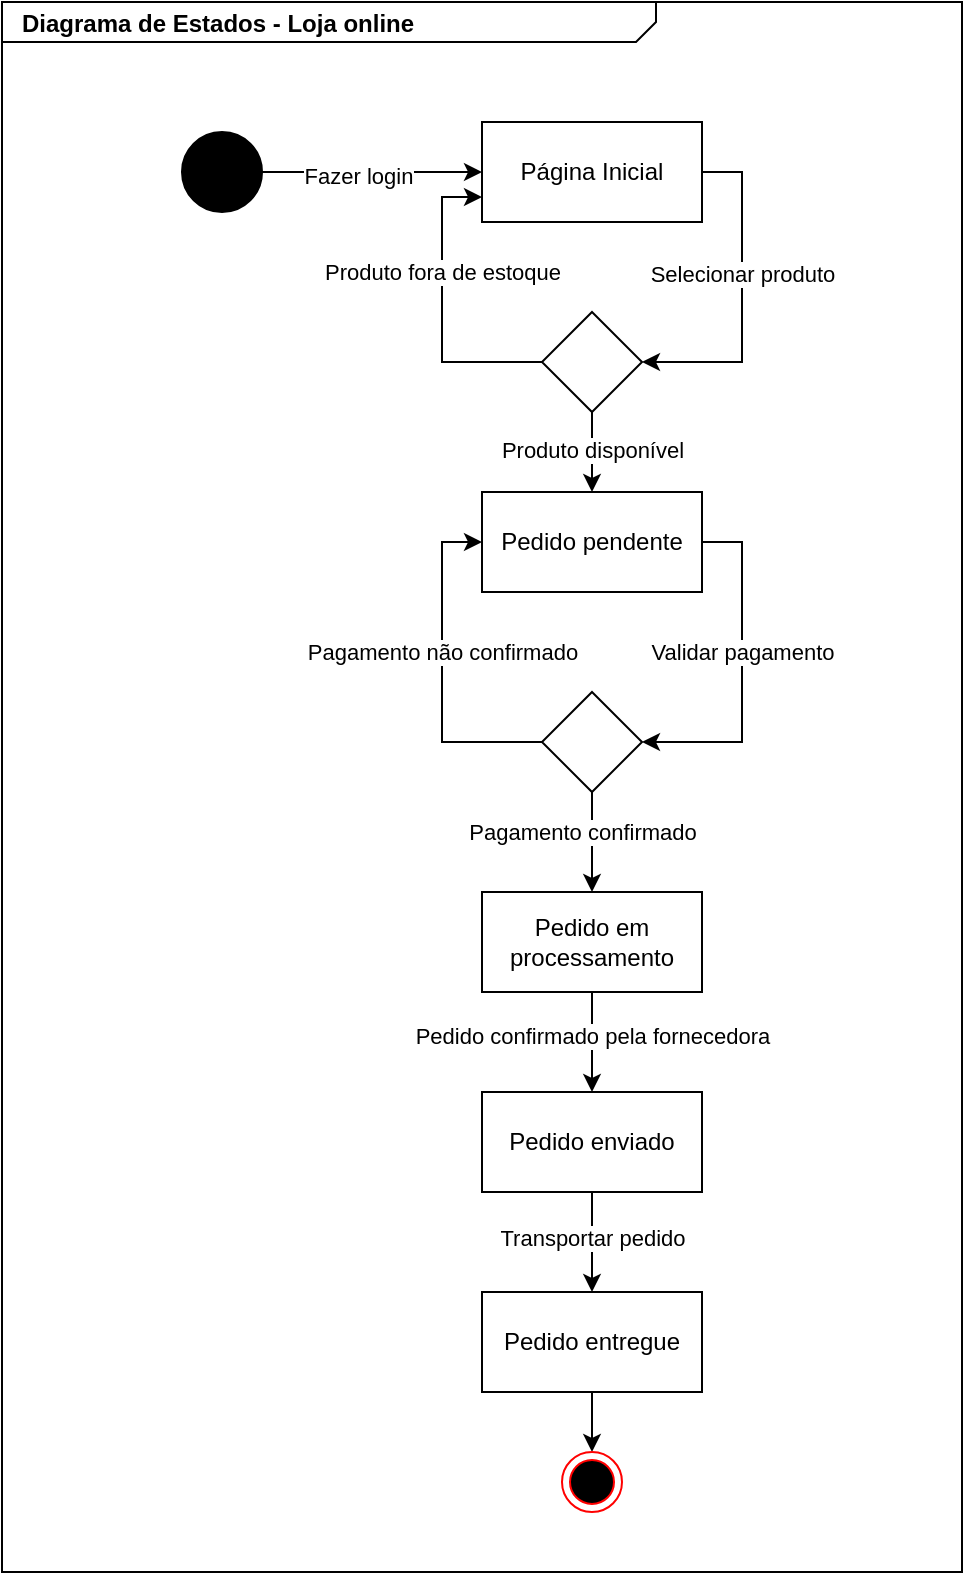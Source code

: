 <mxfile version="22.1.7" type="github">
  <diagram name="Page-1" id="929967ad-93f9-6ef4-fab6-5d389245f69c">
    <mxGraphModel dx="1434" dy="790" grid="1" gridSize="10" guides="1" tooltips="1" connect="1" arrows="1" fold="1" page="1" pageScale="1.5" pageWidth="1169" pageHeight="826" background="none" math="0" shadow="0">
      <root>
        <mxCell id="0" style=";html=1;" />
        <mxCell id="1" style=";html=1;" parent="0" />
        <mxCell id="1672d66443f91eb5-1" value="&lt;p style=&quot;margin: 0px ; margin-top: 4px ; margin-left: 10px ; text-align: left&quot;&gt;&lt;b&gt;Diagrama de Estados - Loja online&lt;/b&gt;&lt;/p&gt;" style="html=1;strokeWidth=1;shape=mxgraph.sysml.package;html=1;overflow=fill;whiteSpace=wrap;fillColor=none;gradientColor=none;fontSize=12;align=center;labelX=327.64;" parent="1" vertex="1">
          <mxGeometry x="360" y="295" width="480" height="785" as="geometry" />
        </mxCell>
        <mxCell id="X0gHqfLgkpIM83x34FGb-7" style="edgeStyle=orthogonalEdgeStyle;rounded=0;orthogonalLoop=1;jettySize=auto;html=1;exitX=1;exitY=0.5;exitDx=0;exitDy=0;entryX=0;entryY=0.5;entryDx=0;entryDy=0;" parent="1" source="X0gHqfLgkpIM83x34FGb-1" target="X0gHqfLgkpIM83x34FGb-2" edge="1">
          <mxGeometry relative="1" as="geometry" />
        </mxCell>
        <mxCell id="X0gHqfLgkpIM83x34FGb-8" value="Fazer login" style="edgeLabel;html=1;align=center;verticalAlign=middle;resizable=0;points=[];" parent="X0gHqfLgkpIM83x34FGb-7" vertex="1" connectable="0">
          <mxGeometry x="-0.133" y="-2" relative="1" as="geometry">
            <mxPoint as="offset" />
          </mxGeometry>
        </mxCell>
        <mxCell id="X0gHqfLgkpIM83x34FGb-1" value="" style="ellipse;whiteSpace=wrap;html=1;rounded=0;shadow=0;comic=0;labelBackgroundColor=none;strokeWidth=1;fillColor=#000000;fontFamily=Verdana;fontSize=12;align=center;" parent="1" vertex="1">
          <mxGeometry x="450" y="360" width="40" height="40" as="geometry" />
        </mxCell>
        <mxCell id="X0gHqfLgkpIM83x34FGb-10" style="edgeStyle=orthogonalEdgeStyle;rounded=0;orthogonalLoop=1;jettySize=auto;html=1;exitX=1;exitY=0.5;exitDx=0;exitDy=0;entryX=1;entryY=0.5;entryDx=0;entryDy=0;" parent="1" source="X0gHqfLgkpIM83x34FGb-2" target="X0gHqfLgkpIM83x34FGb-22" edge="1">
          <mxGeometry relative="1" as="geometry">
            <mxPoint x="655" y="490" as="targetPoint" />
          </mxGeometry>
        </mxCell>
        <mxCell id="X0gHqfLgkpIM83x34FGb-11" value="Selecionar produto" style="edgeLabel;html=1;align=center;verticalAlign=middle;resizable=0;points=[];" parent="X0gHqfLgkpIM83x34FGb-10" vertex="1" connectable="0">
          <mxGeometry x="0.169" y="-2" relative="1" as="geometry">
            <mxPoint x="2" y="-26" as="offset" />
          </mxGeometry>
        </mxCell>
        <mxCell id="X0gHqfLgkpIM83x34FGb-2" value="Página Inicial" style="html=1;whiteSpace=wrap;" parent="1" vertex="1">
          <mxGeometry x="600" y="355" width="110" height="50" as="geometry" />
        </mxCell>
        <mxCell id="X0gHqfLgkpIM83x34FGb-34" style="edgeStyle=orthogonalEdgeStyle;rounded=0;orthogonalLoop=1;jettySize=auto;html=1;entryX=1;entryY=0.5;entryDx=0;entryDy=0;exitX=1;exitY=0.5;exitDx=0;exitDy=0;" parent="1" source="X0gHqfLgkpIM83x34FGb-12" target="X0gHqfLgkpIM83x34FGb-33" edge="1">
          <mxGeometry relative="1" as="geometry" />
        </mxCell>
        <mxCell id="X0gHqfLgkpIM83x34FGb-35" value="Validar pagamento" style="edgeLabel;html=1;align=center;verticalAlign=middle;resizable=0;points=[];" parent="X0gHqfLgkpIM83x34FGb-34" vertex="1" connectable="0">
          <mxGeometry x="-0.2" relative="1" as="geometry">
            <mxPoint y="7" as="offset" />
          </mxGeometry>
        </mxCell>
        <mxCell id="X0gHqfLgkpIM83x34FGb-12" value="Pedido pendente" style="html=1;whiteSpace=wrap;" parent="1" vertex="1">
          <mxGeometry x="600" y="540" width="110" height="50" as="geometry" />
        </mxCell>
        <mxCell id="X0gHqfLgkpIM83x34FGb-39" style="edgeStyle=orthogonalEdgeStyle;rounded=0;orthogonalLoop=1;jettySize=auto;html=1;entryX=0.5;entryY=0;entryDx=0;entryDy=0;" parent="1" source="X0gHqfLgkpIM83x34FGb-13" target="X0gHqfLgkpIM83x34FGb-14" edge="1">
          <mxGeometry relative="1" as="geometry" />
        </mxCell>
        <mxCell id="X0gHqfLgkpIM83x34FGb-42" value="Pedido confirmado pela fornecedora" style="edgeLabel;html=1;align=center;verticalAlign=middle;resizable=0;points=[];" parent="X0gHqfLgkpIM83x34FGb-39" vertex="1" connectable="0">
          <mxGeometry x="-0.55" y="2" relative="1" as="geometry">
            <mxPoint x="-2" y="11" as="offset" />
          </mxGeometry>
        </mxCell>
        <mxCell id="X0gHqfLgkpIM83x34FGb-13" value="Pedido em processamento" style="html=1;whiteSpace=wrap;" parent="1" vertex="1">
          <mxGeometry x="600" y="740" width="110" height="50" as="geometry" />
        </mxCell>
        <mxCell id="X0gHqfLgkpIM83x34FGb-40" style="edgeStyle=orthogonalEdgeStyle;rounded=0;orthogonalLoop=1;jettySize=auto;html=1;entryX=0.5;entryY=0;entryDx=0;entryDy=0;" parent="1" source="X0gHqfLgkpIM83x34FGb-14" target="X0gHqfLgkpIM83x34FGb-16" edge="1">
          <mxGeometry relative="1" as="geometry" />
        </mxCell>
        <mxCell id="X0gHqfLgkpIM83x34FGb-43" value="Transportar pedido" style="edgeLabel;html=1;align=center;verticalAlign=middle;resizable=0;points=[];" parent="X0gHqfLgkpIM83x34FGb-40" vertex="1" connectable="0">
          <mxGeometry x="-0.1" relative="1" as="geometry">
            <mxPoint as="offset" />
          </mxGeometry>
        </mxCell>
        <mxCell id="X0gHqfLgkpIM83x34FGb-14" value="Pedido enviado" style="html=1;whiteSpace=wrap;" parent="1" vertex="1">
          <mxGeometry x="600" y="840" width="110" height="50" as="geometry" />
        </mxCell>
        <mxCell id="aj-QxwGVlD9wAzFUEJBm-2" style="edgeStyle=orthogonalEdgeStyle;rounded=0;orthogonalLoop=1;jettySize=auto;html=1;entryX=0.5;entryY=0;entryDx=0;entryDy=0;" edge="1" parent="1" source="X0gHqfLgkpIM83x34FGb-16" target="aj-QxwGVlD9wAzFUEJBm-1">
          <mxGeometry relative="1" as="geometry" />
        </mxCell>
        <mxCell id="X0gHqfLgkpIM83x34FGb-16" value="Pedido entregue" style="html=1;whiteSpace=wrap;" parent="1" vertex="1">
          <mxGeometry x="600" y="940" width="110" height="50" as="geometry" />
        </mxCell>
        <mxCell id="X0gHqfLgkpIM83x34FGb-31" style="edgeStyle=orthogonalEdgeStyle;rounded=0;orthogonalLoop=1;jettySize=auto;html=1;entryX=0.5;entryY=0;entryDx=0;entryDy=0;" parent="1" source="X0gHqfLgkpIM83x34FGb-22" target="X0gHqfLgkpIM83x34FGb-12" edge="1">
          <mxGeometry relative="1" as="geometry">
            <mxPoint x="822" y="515" as="targetPoint" />
          </mxGeometry>
        </mxCell>
        <mxCell id="X0gHqfLgkpIM83x34FGb-32" value="Produto disponível" style="edgeLabel;html=1;align=center;verticalAlign=middle;resizable=0;points=[];" parent="X0gHqfLgkpIM83x34FGb-31" vertex="1" connectable="0">
          <mxGeometry x="0.109" y="-3" relative="1" as="geometry">
            <mxPoint x="3" y="-3" as="offset" />
          </mxGeometry>
        </mxCell>
        <mxCell id="X0gHqfLgkpIM83x34FGb-45" style="edgeStyle=orthogonalEdgeStyle;rounded=0;orthogonalLoop=1;jettySize=auto;html=1;entryX=0;entryY=0.75;entryDx=0;entryDy=0;exitX=0;exitY=0.5;exitDx=0;exitDy=0;" parent="1" source="X0gHqfLgkpIM83x34FGb-22" target="X0gHqfLgkpIM83x34FGb-2" edge="1">
          <mxGeometry relative="1" as="geometry" />
        </mxCell>
        <mxCell id="X0gHqfLgkpIM83x34FGb-46" value="Produto fora de estoque" style="edgeLabel;html=1;align=center;verticalAlign=middle;resizable=0;points=[];" parent="X0gHqfLgkpIM83x34FGb-45" vertex="1" connectable="0">
          <mxGeometry x="-0.016" relative="1" as="geometry">
            <mxPoint y="-20" as="offset" />
          </mxGeometry>
        </mxCell>
        <mxCell id="X0gHqfLgkpIM83x34FGb-22" value="" style="rhombus;whiteSpace=wrap;html=1;" parent="1" vertex="1">
          <mxGeometry x="630" y="450" width="50" height="50" as="geometry" />
        </mxCell>
        <mxCell id="X0gHqfLgkpIM83x34FGb-38" style="edgeStyle=orthogonalEdgeStyle;rounded=0;orthogonalLoop=1;jettySize=auto;html=1;entryX=0.5;entryY=0;entryDx=0;entryDy=0;" parent="1" source="X0gHqfLgkpIM83x34FGb-33" target="X0gHqfLgkpIM83x34FGb-13" edge="1">
          <mxGeometry relative="1" as="geometry" />
        </mxCell>
        <mxCell id="X0gHqfLgkpIM83x34FGb-44" value="Pagamento confirmado" style="edgeLabel;html=1;align=center;verticalAlign=middle;resizable=0;points=[];" parent="X0gHqfLgkpIM83x34FGb-38" vertex="1" connectable="0">
          <mxGeometry relative="1" as="geometry">
            <mxPoint x="-5" y="-5" as="offset" />
          </mxGeometry>
        </mxCell>
        <mxCell id="X0gHqfLgkpIM83x34FGb-47" style="edgeStyle=orthogonalEdgeStyle;rounded=0;orthogonalLoop=1;jettySize=auto;html=1;entryX=0;entryY=0.5;entryDx=0;entryDy=0;exitX=0;exitY=0.5;exitDx=0;exitDy=0;" parent="1" source="X0gHqfLgkpIM83x34FGb-33" target="X0gHqfLgkpIM83x34FGb-12" edge="1">
          <mxGeometry relative="1" as="geometry" />
        </mxCell>
        <mxCell id="X0gHqfLgkpIM83x34FGb-48" value="Pagamento não confirmado" style="edgeLabel;html=1;align=center;verticalAlign=middle;resizable=0;points=[];" parent="X0gHqfLgkpIM83x34FGb-47" vertex="1" connectable="0">
          <mxGeometry x="0.181" y="-1" relative="1" as="geometry">
            <mxPoint x="-1" y="5" as="offset" />
          </mxGeometry>
        </mxCell>
        <mxCell id="X0gHqfLgkpIM83x34FGb-33" value="" style="rhombus;whiteSpace=wrap;html=1;" parent="1" vertex="1">
          <mxGeometry x="630" y="640" width="50" height="50" as="geometry" />
        </mxCell>
        <mxCell id="aj-QxwGVlD9wAzFUEJBm-1" value="" style="ellipse;html=1;shape=endState;fillColor=#000000;strokeColor=#ff0000;" vertex="1" parent="1">
          <mxGeometry x="640" y="1020" width="30" height="30" as="geometry" />
        </mxCell>
      </root>
    </mxGraphModel>
  </diagram>
</mxfile>
